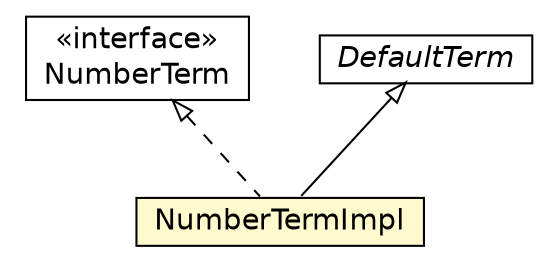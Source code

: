 #!/usr/local/bin/dot
#
# Class diagram 
# Generated by UMLGraph version 5.1 (http://www.umlgraph.org/)
#

digraph G {
	edge [fontname="Helvetica",fontsize=10,labelfontname="Helvetica",labelfontsize=10];
	node [fontname="Helvetica",fontsize=10,shape=plaintext];
	nodesep=0.25;
	ranksep=0.5;
	// jason.asSyntax.NumberTermImpl
	c18242 [label=<<table title="jason.asSyntax.NumberTermImpl" border="0" cellborder="1" cellspacing="0" cellpadding="2" port="p" bgcolor="lemonChiffon" href="./NumberTermImpl.html">
		<tr><td><table border="0" cellspacing="0" cellpadding="1">
<tr><td align="center" balign="center"> NumberTermImpl </td></tr>
		</table></td></tr>
		</table>>, fontname="Helvetica", fontcolor="black", fontsize=14.0];
	// jason.asSyntax.NumberTerm
	c18243 [label=<<table title="jason.asSyntax.NumberTerm" border="0" cellborder="1" cellspacing="0" cellpadding="2" port="p" href="./NumberTerm.html">
		<tr><td><table border="0" cellspacing="0" cellpadding="1">
<tr><td align="center" balign="center"> &#171;interface&#187; </td></tr>
<tr><td align="center" balign="center"> NumberTerm </td></tr>
		</table></td></tr>
		</table>>, fontname="Helvetica", fontcolor="black", fontsize=14.0];
	// jason.asSyntax.DefaultTerm
	c18252 [label=<<table title="jason.asSyntax.DefaultTerm" border="0" cellborder="1" cellspacing="0" cellpadding="2" port="p" href="./DefaultTerm.html">
		<tr><td><table border="0" cellspacing="0" cellpadding="1">
<tr><td align="center" balign="center"><font face="Helvetica-Oblique"> DefaultTerm </font></td></tr>
		</table></td></tr>
		</table>>, fontname="Helvetica", fontcolor="black", fontsize=14.0];
	//jason.asSyntax.NumberTermImpl extends jason.asSyntax.DefaultTerm
	c18252:p -> c18242:p [dir=back,arrowtail=empty];
	//jason.asSyntax.NumberTermImpl implements jason.asSyntax.NumberTerm
	c18243:p -> c18242:p [dir=back,arrowtail=empty,style=dashed];
}

